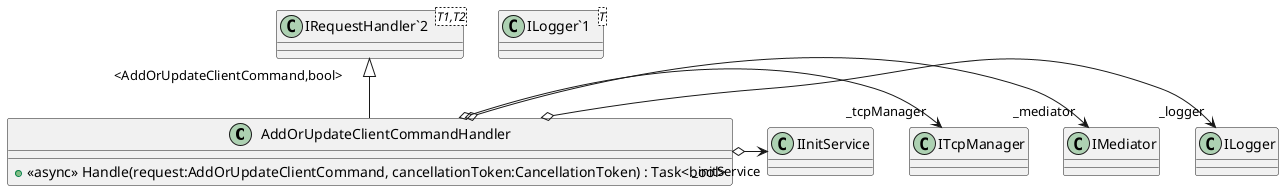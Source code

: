 @startuml
class AddOrUpdateClientCommandHandler {
    + <<async>> Handle(request:AddOrUpdateClientCommand, cancellationToken:CancellationToken) : Task<bool>
}
class "ILogger`1"<T> {
}
class "IRequestHandler`2"<T1,T2> {
}
"IRequestHandler`2" "<AddOrUpdateClientCommand,bool>" <|-- AddOrUpdateClientCommandHandler
AddOrUpdateClientCommandHandler o-> "_logger" ILogger
AddOrUpdateClientCommandHandler o-> "_mediator" IMediator
AddOrUpdateClientCommandHandler o-> "_tcpManager" ITcpManager
AddOrUpdateClientCommandHandler o-> "_initService" IInitService
@enduml
